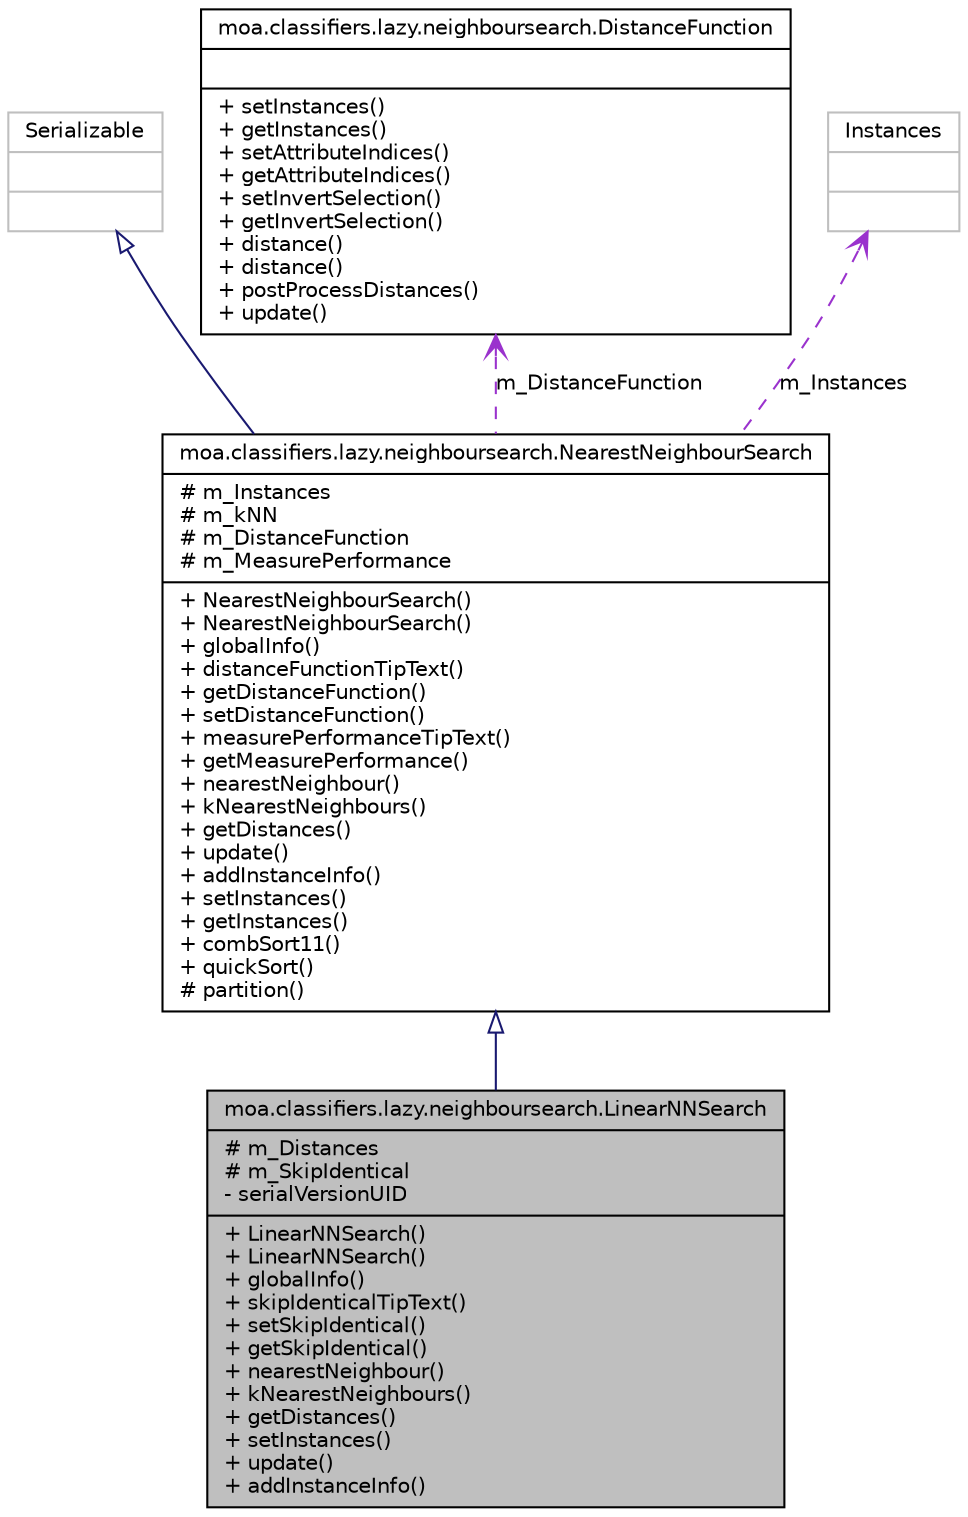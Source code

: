 digraph G
{
  edge [fontname="Helvetica",fontsize="10",labelfontname="Helvetica",labelfontsize="10"];
  node [fontname="Helvetica",fontsize="10",shape=record];
  Node1 [label="{moa.classifiers.lazy.neighboursearch.LinearNNSearch\n|# m_Distances\l# m_SkipIdentical\l- serialVersionUID\l|+ LinearNNSearch()\l+ LinearNNSearch()\l+ globalInfo()\l+ skipIdenticalTipText()\l+ setSkipIdentical()\l+ getSkipIdentical()\l+ nearestNeighbour()\l+ kNearestNeighbours()\l+ getDistances()\l+ setInstances()\l+ update()\l+ addInstanceInfo()\l}",height=0.2,width=0.4,color="black", fillcolor="grey75", style="filled" fontcolor="black"];
  Node2 -> Node1 [dir=back,color="midnightblue",fontsize="10",style="solid",arrowtail="empty",fontname="Helvetica"];
  Node2 [label="{moa.classifiers.lazy.neighboursearch.NearestNeighbourSearch\n|# m_Instances\l# m_kNN\l# m_DistanceFunction\l# m_MeasurePerformance\l|+ NearestNeighbourSearch()\l+ NearestNeighbourSearch()\l+ globalInfo()\l+ distanceFunctionTipText()\l+ getDistanceFunction()\l+ setDistanceFunction()\l+ measurePerformanceTipText()\l+ getMeasurePerformance()\l+ nearestNeighbour()\l+ kNearestNeighbours()\l+ getDistances()\l+ update()\l+ addInstanceInfo()\l+ setInstances()\l+ getInstances()\l+ combSort11()\l+ quickSort()\l# partition()\l}",height=0.2,width=0.4,color="black", fillcolor="white", style="filled",URL="$classmoa_1_1classifiers_1_1lazy_1_1neighboursearch_1_1NearestNeighbourSearch.html",tooltip="Abstract class for nearest neighbour search."];
  Node3 -> Node2 [dir=back,color="midnightblue",fontsize="10",style="solid",arrowtail="empty",fontname="Helvetica"];
  Node3 [label="{Serializable\n||}",height=0.2,width=0.4,color="grey75", fillcolor="white", style="filled"];
  Node4 -> Node2 [dir=back,color="darkorchid3",fontsize="10",style="dashed",label="m_DistanceFunction",arrowtail="open",fontname="Helvetica"];
  Node4 [label="{moa.classifiers.lazy.neighboursearch.DistanceFunction\n||+ setInstances()\l+ getInstances()\l+ setAttributeIndices()\l+ getAttributeIndices()\l+ setInvertSelection()\l+ getInvertSelection()\l+ distance()\l+ distance()\l+ postProcessDistances()\l+ update()\l}",height=0.2,width=0.4,color="black", fillcolor="white", style="filled",URL="$interfacemoa_1_1classifiers_1_1lazy_1_1neighboursearch_1_1DistanceFunction.html",tooltip="Interface for any class that can compute and return distances between two instances..."];
  Node5 -> Node2 [dir=back,color="darkorchid3",fontsize="10",style="dashed",label="m_Instances",arrowtail="open",fontname="Helvetica"];
  Node5 [label="{Instances\n||}",height=0.2,width=0.4,color="grey75", fillcolor="white", style="filled"];
}
